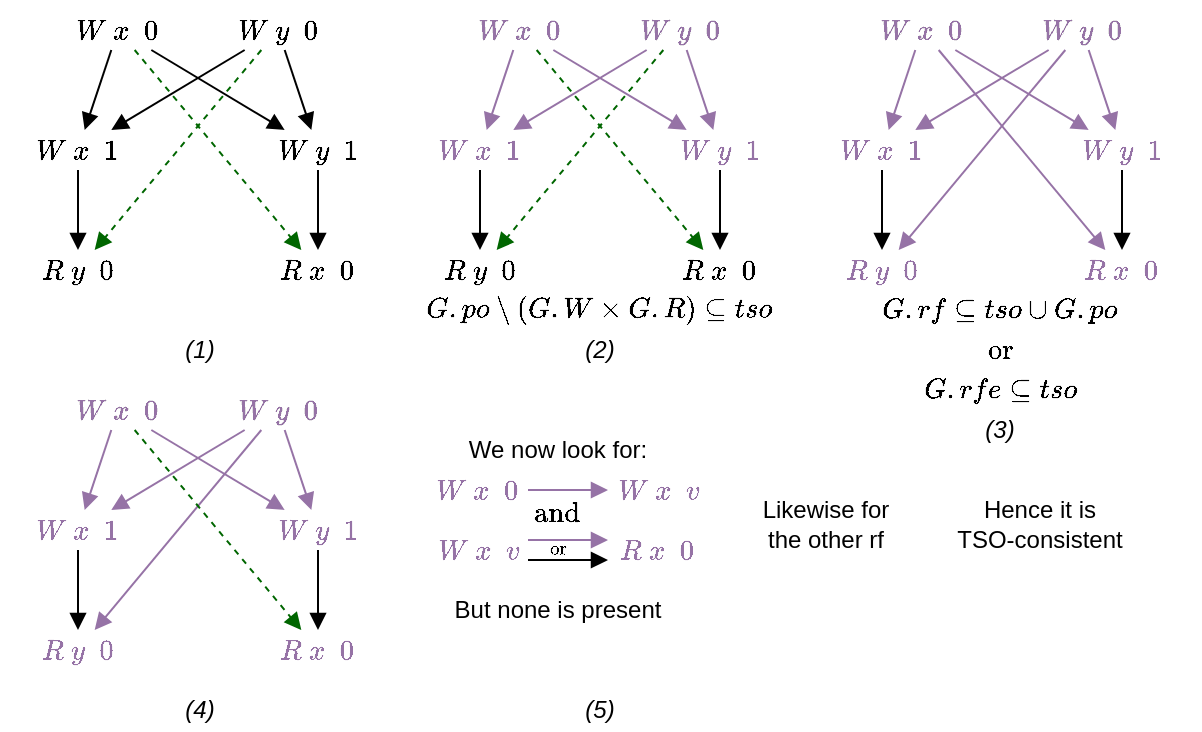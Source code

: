 <mxfile version="20.3.0" type="device"><diagram id="5zwYHTSgNgU4PQ5h-JAT" name="Page-1"><mxGraphModel dx="1015" dy="493" grid="1" gridSize="10" guides="1" tooltips="1" connect="1" arrows="1" fold="1" page="1" pageScale="1" pageWidth="827" pageHeight="1169" math="1" shadow="0"><root><mxCell id="0"/><mxCell id="1" parent="0"/><mxCell id="1KZ1NoAIOrVwZC7V5buW-1" style="rounded=0;orthogonalLoop=1;jettySize=auto;html=1;endArrow=block;endFill=1;" parent="1" source="1KZ1NoAIOrVwZC7V5buW-3" target="1KZ1NoAIOrVwZC7V5buW-10" edge="1"><mxGeometry relative="1" as="geometry"/></mxCell><mxCell id="1KZ1NoAIOrVwZC7V5buW-2" style="edgeStyle=none;rounded=0;orthogonalLoop=1;jettySize=auto;html=1;endArrow=block;endFill=1;" parent="1" source="1KZ1NoAIOrVwZC7V5buW-3" target="1KZ1NoAIOrVwZC7V5buW-12" edge="1"><mxGeometry relative="1" as="geometry"/></mxCell><mxCell id="1KZ1NoAIOrVwZC7V5buW-3" value="$$W \ x \ \ 0$$" style="text;html=1;strokeColor=none;fillColor=none;align=center;verticalAlign=middle;whiteSpace=wrap;rounded=0;" parent="1" vertex="1"><mxGeometry x="34" y="20" width="50" height="20" as="geometry"/></mxCell><mxCell id="1KZ1NoAIOrVwZC7V5buW-4" style="edgeStyle=none;rounded=0;orthogonalLoop=1;jettySize=auto;html=1;endArrow=block;endFill=1;" parent="1" source="1KZ1NoAIOrVwZC7V5buW-7" target="1KZ1NoAIOrVwZC7V5buW-12" edge="1"><mxGeometry relative="1" as="geometry"/></mxCell><mxCell id="1KZ1NoAIOrVwZC7V5buW-5" style="edgeStyle=none;rounded=0;orthogonalLoop=1;jettySize=auto;html=1;endArrow=block;endFill=1;" parent="1" source="1KZ1NoAIOrVwZC7V5buW-7" target="1KZ1NoAIOrVwZC7V5buW-10" edge="1"><mxGeometry relative="1" as="geometry"/></mxCell><mxCell id="1KZ1NoAIOrVwZC7V5buW-6" style="edgeStyle=none;rounded=0;orthogonalLoop=1;jettySize=auto;html=1;strokeColor=#006600;strokeWidth=1;endArrow=block;endFill=1;endSize=6;dashed=1;" parent="1" source="1KZ1NoAIOrVwZC7V5buW-7" target="1KZ1NoAIOrVwZC7V5buW-13" edge="1"><mxGeometry relative="1" as="geometry"/></mxCell><mxCell id="1KZ1NoAIOrVwZC7V5buW-7" value="$$W \ y \ \ 0$$" style="text;html=1;strokeColor=none;fillColor=none;align=center;verticalAlign=middle;whiteSpace=wrap;rounded=0;" parent="1" vertex="1"><mxGeometry x="114" y="20" width="50" height="20" as="geometry"/></mxCell><mxCell id="1KZ1NoAIOrVwZC7V5buW-8" style="edgeStyle=none;rounded=0;orthogonalLoop=1;jettySize=auto;html=1;exitX=0.5;exitY=1;exitDx=0;exitDy=0;endArrow=block;endFill=1;" parent="1" source="1KZ1NoAIOrVwZC7V5buW-10" target="1KZ1NoAIOrVwZC7V5buW-13" edge="1"><mxGeometry relative="1" as="geometry"/></mxCell><mxCell id="1KZ1NoAIOrVwZC7V5buW-9" style="edgeStyle=none;rounded=0;orthogonalLoop=1;jettySize=auto;html=1;strokeColor=#006600;strokeWidth=1;endArrow=block;endFill=1;endSize=6;dashed=1;" parent="1" source="1KZ1NoAIOrVwZC7V5buW-3" target="1KZ1NoAIOrVwZC7V5buW-14" edge="1"><mxGeometry relative="1" as="geometry"/></mxCell><mxCell id="1KZ1NoAIOrVwZC7V5buW-10" value="$$W \ x \ \ 1$$" style="text;html=1;strokeColor=none;fillColor=none;align=center;verticalAlign=middle;whiteSpace=wrap;rounded=0;" parent="1" vertex="1"><mxGeometry x="14" y="80" width="50" height="20" as="geometry"/></mxCell><mxCell id="1KZ1NoAIOrVwZC7V5buW-11" style="edgeStyle=none;rounded=0;orthogonalLoop=1;jettySize=auto;html=1;exitX=0.5;exitY=1;exitDx=0;exitDy=0;endArrow=block;endFill=1;" parent="1" source="1KZ1NoAIOrVwZC7V5buW-12" target="1KZ1NoAIOrVwZC7V5buW-14" edge="1"><mxGeometry relative="1" as="geometry"/></mxCell><mxCell id="1KZ1NoAIOrVwZC7V5buW-12" value="$$W \ y \ \ 1$$" style="text;html=1;strokeColor=none;fillColor=none;align=center;verticalAlign=middle;whiteSpace=wrap;rounded=0;" parent="1" vertex="1"><mxGeometry x="134" y="80" width="50" height="20" as="geometry"/></mxCell><mxCell id="1KZ1NoAIOrVwZC7V5buW-13" value="$$R \ y \ \ 0$$" style="text;html=1;strokeColor=none;fillColor=none;align=center;verticalAlign=middle;whiteSpace=wrap;rounded=0;" parent="1" vertex="1"><mxGeometry x="14" y="140" width="50" height="20" as="geometry"/></mxCell><mxCell id="1KZ1NoAIOrVwZC7V5buW-14" value="$$R \ x \ \ 0$$" style="text;html=1;strokeColor=none;fillColor=none;align=center;verticalAlign=middle;whiteSpace=wrap;rounded=0;" parent="1" vertex="1"><mxGeometry x="134" y="140" width="50" height="20" as="geometry"/></mxCell><mxCell id="1KZ1NoAIOrVwZC7V5buW-16" style="rounded=0;orthogonalLoop=1;jettySize=auto;html=1;endArrow=block;endFill=1;strokeColor=#9673A6;" parent="1" source="1KZ1NoAIOrVwZC7V5buW-18" target="1KZ1NoAIOrVwZC7V5buW-25" edge="1"><mxGeometry relative="1" as="geometry"/></mxCell><mxCell id="1KZ1NoAIOrVwZC7V5buW-17" style="edgeStyle=none;rounded=0;orthogonalLoop=1;jettySize=auto;html=1;endArrow=block;endFill=1;strokeColor=#9673A6;" parent="1" source="1KZ1NoAIOrVwZC7V5buW-18" target="1KZ1NoAIOrVwZC7V5buW-27" edge="1"><mxGeometry relative="1" as="geometry"/></mxCell><mxCell id="1KZ1NoAIOrVwZC7V5buW-18" value="$$W \ x \ \ 0$$" style="text;html=1;strokeColor=none;fillColor=none;align=center;verticalAlign=middle;whiteSpace=wrap;rounded=0;" parent="1" vertex="1"><mxGeometry x="235" y="20" width="50" height="20" as="geometry"/></mxCell><mxCell id="1KZ1NoAIOrVwZC7V5buW-19" style="edgeStyle=none;rounded=0;orthogonalLoop=1;jettySize=auto;html=1;endArrow=block;endFill=1;strokeColor=#9673A6;" parent="1" source="1KZ1NoAIOrVwZC7V5buW-22" target="1KZ1NoAIOrVwZC7V5buW-27" edge="1"><mxGeometry relative="1" as="geometry"/></mxCell><mxCell id="1KZ1NoAIOrVwZC7V5buW-20" style="edgeStyle=none;rounded=0;orthogonalLoop=1;jettySize=auto;html=1;endArrow=block;endFill=1;strokeColor=#9673A6;" parent="1" source="1KZ1NoAIOrVwZC7V5buW-22" target="1KZ1NoAIOrVwZC7V5buW-25" edge="1"><mxGeometry relative="1" as="geometry"/></mxCell><mxCell id="1KZ1NoAIOrVwZC7V5buW-21" style="edgeStyle=none;rounded=0;orthogonalLoop=1;jettySize=auto;html=1;strokeColor=#006600;strokeWidth=1;endArrow=block;endFill=1;endSize=6;dashed=1;" parent="1" source="1KZ1NoAIOrVwZC7V5buW-22" target="1KZ1NoAIOrVwZC7V5buW-28" edge="1"><mxGeometry relative="1" as="geometry"/></mxCell><mxCell id="1KZ1NoAIOrVwZC7V5buW-22" value="$$W \ y \ \ 0$$" style="text;html=1;strokeColor=none;fillColor=none;align=center;verticalAlign=middle;whiteSpace=wrap;rounded=0;" parent="1" vertex="1"><mxGeometry x="315" y="20" width="50" height="20" as="geometry"/></mxCell><mxCell id="1KZ1NoAIOrVwZC7V5buW-23" style="edgeStyle=none;rounded=0;orthogonalLoop=1;jettySize=auto;html=1;exitX=0.5;exitY=1;exitDx=0;exitDy=0;endArrow=block;endFill=1;" parent="1" source="1KZ1NoAIOrVwZC7V5buW-25" target="1KZ1NoAIOrVwZC7V5buW-28" edge="1"><mxGeometry relative="1" as="geometry"/></mxCell><mxCell id="1KZ1NoAIOrVwZC7V5buW-24" style="edgeStyle=none;rounded=0;orthogonalLoop=1;jettySize=auto;html=1;strokeColor=#006600;strokeWidth=1;endArrow=block;endFill=1;endSize=6;dashed=1;" parent="1" source="1KZ1NoAIOrVwZC7V5buW-18" target="1KZ1NoAIOrVwZC7V5buW-29" edge="1"><mxGeometry relative="1" as="geometry"/></mxCell><mxCell id="1KZ1NoAIOrVwZC7V5buW-25" value="$$W \ x \ \ 1$$" style="text;html=1;strokeColor=none;fillColor=none;align=center;verticalAlign=middle;whiteSpace=wrap;rounded=0;fontColor=#9673A6;" parent="1" vertex="1"><mxGeometry x="215" y="80" width="50" height="20" as="geometry"/></mxCell><mxCell id="1KZ1NoAIOrVwZC7V5buW-26" style="edgeStyle=none;rounded=0;orthogonalLoop=1;jettySize=auto;html=1;exitX=0.5;exitY=1;exitDx=0;exitDy=0;endArrow=block;endFill=1;" parent="1" source="1KZ1NoAIOrVwZC7V5buW-27" target="1KZ1NoAIOrVwZC7V5buW-29" edge="1"><mxGeometry relative="1" as="geometry"/></mxCell><mxCell id="1KZ1NoAIOrVwZC7V5buW-27" value="$$W \ y \ \ 1$$" style="text;html=1;strokeColor=none;fillColor=none;align=center;verticalAlign=middle;whiteSpace=wrap;rounded=0;fontColor=#9673A6;" parent="1" vertex="1"><mxGeometry x="335" y="80" width="50" height="20" as="geometry"/></mxCell><mxCell id="1KZ1NoAIOrVwZC7V5buW-28" value="$$R \ y \ \ 0$$" style="text;html=1;strokeColor=none;fillColor=none;align=center;verticalAlign=middle;whiteSpace=wrap;rounded=0;" parent="1" vertex="1"><mxGeometry x="215" y="140" width="50" height="20" as="geometry"/></mxCell><mxCell id="1KZ1NoAIOrVwZC7V5buW-29" value="$$R \ x \ \ 0$$" style="text;html=1;strokeColor=none;fillColor=none;align=center;verticalAlign=middle;whiteSpace=wrap;rounded=0;" parent="1" vertex="1"><mxGeometry x="335" y="140" width="50" height="20" as="geometry"/></mxCell><mxCell id="1KZ1NoAIOrVwZC7V5buW-30" value="$$W \ x \ \ 0$$" style="text;html=1;strokeColor=none;fillColor=none;align=center;verticalAlign=middle;whiteSpace=wrap;rounded=0;fontColor=#9673A6;" parent="1" vertex="1"><mxGeometry x="235" y="20" width="50" height="20" as="geometry"/></mxCell><mxCell id="1KZ1NoAIOrVwZC7V5buW-31" value="$$W \ y \ \ 0$$" style="text;html=1;strokeColor=none;fillColor=none;align=center;verticalAlign=middle;whiteSpace=wrap;rounded=0;fontColor=#9673A6;" parent="1" vertex="1"><mxGeometry x="315" y="20" width="50" height="20" as="geometry"/></mxCell><mxCell id="1KZ1NoAIOrVwZC7V5buW-32" value="$$G.po \setminus (G.W \times G.R) \subseteq tso$$" style="text;html=1;strokeColor=none;fillColor=none;align=center;verticalAlign=middle;whiteSpace=wrap;rounded=0;" parent="1" vertex="1"><mxGeometry x="200" y="160" width="200" height="20" as="geometry"/></mxCell><mxCell id="1KZ1NoAIOrVwZC7V5buW-33" style="rounded=0;orthogonalLoop=1;jettySize=auto;html=1;endArrow=block;endFill=1;strokeColor=#9673A6;" parent="1" source="1KZ1NoAIOrVwZC7V5buW-35" target="1KZ1NoAIOrVwZC7V5buW-42" edge="1"><mxGeometry relative="1" as="geometry"/></mxCell><mxCell id="1KZ1NoAIOrVwZC7V5buW-34" style="edgeStyle=none;rounded=0;orthogonalLoop=1;jettySize=auto;html=1;endArrow=block;endFill=1;strokeColor=#9673A6;" parent="1" source="1KZ1NoAIOrVwZC7V5buW-35" target="1KZ1NoAIOrVwZC7V5buW-44" edge="1"><mxGeometry relative="1" as="geometry"/></mxCell><mxCell id="1KZ1NoAIOrVwZC7V5buW-35" value="$$W \ x \ \ 0$$" style="text;html=1;strokeColor=none;fillColor=none;align=center;verticalAlign=middle;whiteSpace=wrap;rounded=0;" parent="1" vertex="1"><mxGeometry x="436" y="20" width="50" height="20" as="geometry"/></mxCell><mxCell id="1KZ1NoAIOrVwZC7V5buW-36" style="edgeStyle=none;rounded=0;orthogonalLoop=1;jettySize=auto;html=1;endArrow=block;endFill=1;strokeColor=#9673A6;" parent="1" source="1KZ1NoAIOrVwZC7V5buW-39" target="1KZ1NoAIOrVwZC7V5buW-44" edge="1"><mxGeometry relative="1" as="geometry"/></mxCell><mxCell id="1KZ1NoAIOrVwZC7V5buW-37" style="edgeStyle=none;rounded=0;orthogonalLoop=1;jettySize=auto;html=1;endArrow=block;endFill=1;strokeColor=#9673A6;" parent="1" source="1KZ1NoAIOrVwZC7V5buW-39" target="1KZ1NoAIOrVwZC7V5buW-42" edge="1"><mxGeometry relative="1" as="geometry"/></mxCell><mxCell id="1KZ1NoAIOrVwZC7V5buW-38" style="edgeStyle=none;rounded=0;orthogonalLoop=1;jettySize=auto;html=1;strokeColor=#9673A6;strokeWidth=1;endArrow=block;endFill=1;endSize=6;" parent="1" source="1KZ1NoAIOrVwZC7V5buW-39" target="1KZ1NoAIOrVwZC7V5buW-45" edge="1"><mxGeometry relative="1" as="geometry"/></mxCell><mxCell id="1KZ1NoAIOrVwZC7V5buW-39" value="$$W \ y \ \ 0$$" style="text;html=1;strokeColor=none;fillColor=none;align=center;verticalAlign=middle;whiteSpace=wrap;rounded=0;" parent="1" vertex="1"><mxGeometry x="516" y="20" width="50" height="20" as="geometry"/></mxCell><mxCell id="1KZ1NoAIOrVwZC7V5buW-41" style="edgeStyle=none;rounded=0;orthogonalLoop=1;jettySize=auto;html=1;strokeColor=#9673A6;strokeWidth=1;endArrow=block;endFill=1;endSize=6;" parent="1" source="1KZ1NoAIOrVwZC7V5buW-35" target="1KZ1NoAIOrVwZC7V5buW-46" edge="1"><mxGeometry relative="1" as="geometry"/></mxCell><mxCell id="1KZ1NoAIOrVwZC7V5buW-42" value="$$W \ x \ \ 1$$" style="text;html=1;strokeColor=none;fillColor=none;align=center;verticalAlign=middle;whiteSpace=wrap;rounded=0;fontColor=#9673A6;" parent="1" vertex="1"><mxGeometry x="416" y="80" width="50" height="20" as="geometry"/></mxCell><mxCell id="1KZ1NoAIOrVwZC7V5buW-44" value="$$W \ y \ \ 1$$" style="text;html=1;strokeColor=none;fillColor=none;align=center;verticalAlign=middle;whiteSpace=wrap;rounded=0;fontColor=#9673A6;" parent="1" vertex="1"><mxGeometry x="536" y="80" width="50" height="20" as="geometry"/></mxCell><mxCell id="1KZ1NoAIOrVwZC7V5buW-45" value="$$R \ y \ \ 0$$" style="text;html=1;strokeColor=none;fillColor=none;align=center;verticalAlign=middle;whiteSpace=wrap;rounded=0;fontColor=#9673A6;" parent="1" vertex="1"><mxGeometry x="416" y="140" width="50" height="20" as="geometry"/></mxCell><mxCell id="1KZ1NoAIOrVwZC7V5buW-46" value="$$R \ x \ \ 0$$" style="text;html=1;strokeColor=none;fillColor=none;align=center;verticalAlign=middle;whiteSpace=wrap;rounded=0;fontColor=#9673A6;" parent="1" vertex="1"><mxGeometry x="536" y="140" width="50" height="20" as="geometry"/></mxCell><mxCell id="1KZ1NoAIOrVwZC7V5buW-47" value="$$W \ x \ \ 0$$" style="text;html=1;strokeColor=none;fillColor=none;align=center;verticalAlign=middle;whiteSpace=wrap;rounded=0;fontColor=#9673A6;" parent="1" vertex="1"><mxGeometry x="436" y="20" width="50" height="20" as="geometry"/></mxCell><mxCell id="1KZ1NoAIOrVwZC7V5buW-48" value="$$W \ y \ \ 0$$" style="text;html=1;strokeColor=none;fillColor=none;align=center;verticalAlign=middle;whiteSpace=wrap;rounded=0;fontColor=#9673A6;" parent="1" vertex="1"><mxGeometry x="516" y="20" width="50" height="20" as="geometry"/></mxCell><mxCell id="1KZ1NoAIOrVwZC7V5buW-67" style="edgeStyle=none;rounded=0;orthogonalLoop=1;jettySize=auto;html=1;exitX=0.5;exitY=1;exitDx=0;exitDy=0;endArrow=block;endFill=1;entryX=0.5;entryY=0;entryDx=0;entryDy=0;" parent="1" source="1KZ1NoAIOrVwZC7V5buW-42" target="1KZ1NoAIOrVwZC7V5buW-45" edge="1"><mxGeometry relative="1" as="geometry"><mxPoint x="371" y="110" as="sourcePoint"/><mxPoint x="371" y="150" as="targetPoint"/></mxGeometry></mxCell><mxCell id="1KZ1NoAIOrVwZC7V5buW-68" style="edgeStyle=none;rounded=0;orthogonalLoop=1;jettySize=auto;html=1;exitX=0.5;exitY=1;exitDx=0;exitDy=0;endArrow=block;endFill=1;entryX=0.5;entryY=0;entryDx=0;entryDy=0;" parent="1" source="1KZ1NoAIOrVwZC7V5buW-44" target="1KZ1NoAIOrVwZC7V5buW-46" edge="1"><mxGeometry relative="1" as="geometry"><mxPoint x="451" y="110" as="sourcePoint"/><mxPoint x="451" y="150" as="targetPoint"/></mxGeometry></mxCell><mxCell id="1KZ1NoAIOrVwZC7V5buW-69" style="rounded=0;orthogonalLoop=1;jettySize=auto;html=1;endArrow=block;endFill=1;strokeColor=#9673A6;" parent="1" source="1KZ1NoAIOrVwZC7V5buW-71" target="1KZ1NoAIOrVwZC7V5buW-77" edge="1"><mxGeometry relative="1" as="geometry"/></mxCell><mxCell id="1KZ1NoAIOrVwZC7V5buW-70" style="edgeStyle=none;rounded=0;orthogonalLoop=1;jettySize=auto;html=1;endArrow=block;endFill=1;strokeColor=#9673A6;" parent="1" source="1KZ1NoAIOrVwZC7V5buW-71" target="1KZ1NoAIOrVwZC7V5buW-78" edge="1"><mxGeometry relative="1" as="geometry"/></mxCell><mxCell id="1KZ1NoAIOrVwZC7V5buW-71" value="$$W \ x \ \ 0$$" style="text;html=1;strokeColor=none;fillColor=none;align=center;verticalAlign=middle;whiteSpace=wrap;rounded=0;" parent="1" vertex="1"><mxGeometry x="34" y="210" width="50" height="20" as="geometry"/></mxCell><mxCell id="1KZ1NoAIOrVwZC7V5buW-72" style="edgeStyle=none;rounded=0;orthogonalLoop=1;jettySize=auto;html=1;endArrow=block;endFill=1;strokeColor=#9673A6;" parent="1" source="1KZ1NoAIOrVwZC7V5buW-75" target="1KZ1NoAIOrVwZC7V5buW-78" edge="1"><mxGeometry relative="1" as="geometry"/></mxCell><mxCell id="1KZ1NoAIOrVwZC7V5buW-73" style="edgeStyle=none;rounded=0;orthogonalLoop=1;jettySize=auto;html=1;endArrow=block;endFill=1;strokeColor=#9673A6;" parent="1" source="1KZ1NoAIOrVwZC7V5buW-75" target="1KZ1NoAIOrVwZC7V5buW-77" edge="1"><mxGeometry relative="1" as="geometry"/></mxCell><mxCell id="1KZ1NoAIOrVwZC7V5buW-74" style="edgeStyle=none;rounded=0;orthogonalLoop=1;jettySize=auto;html=1;strokeColor=#9673A6;strokeWidth=1;endArrow=block;endFill=1;endSize=6;" parent="1" source="1KZ1NoAIOrVwZC7V5buW-75" target="1KZ1NoAIOrVwZC7V5buW-79" edge="1"><mxGeometry relative="1" as="geometry"/></mxCell><mxCell id="1KZ1NoAIOrVwZC7V5buW-75" value="$$W \ y \ \ 0$$" style="text;html=1;strokeColor=none;fillColor=none;align=center;verticalAlign=middle;whiteSpace=wrap;rounded=0;" parent="1" vertex="1"><mxGeometry x="114" y="210" width="50" height="20" as="geometry"/></mxCell><mxCell id="1KZ1NoAIOrVwZC7V5buW-76" style="edgeStyle=none;rounded=0;orthogonalLoop=1;jettySize=auto;html=1;strokeColor=#006600;strokeWidth=1;endArrow=block;endFill=1;endSize=6;dashed=1;" parent="1" source="1KZ1NoAIOrVwZC7V5buW-71" target="1KZ1NoAIOrVwZC7V5buW-80" edge="1"><mxGeometry relative="1" as="geometry"/></mxCell><mxCell id="1KZ1NoAIOrVwZC7V5buW-77" value="$$W \ x \ \ 1$$" style="text;html=1;strokeColor=none;fillColor=none;align=center;verticalAlign=middle;whiteSpace=wrap;rounded=0;fontColor=#9673A6;" parent="1" vertex="1"><mxGeometry x="14" y="270" width="50" height="20" as="geometry"/></mxCell><mxCell id="1KZ1NoAIOrVwZC7V5buW-78" value="$$W \ y \ \ 1$$" style="text;html=1;strokeColor=none;fillColor=none;align=center;verticalAlign=middle;whiteSpace=wrap;rounded=0;fontColor=#9673A6;" parent="1" vertex="1"><mxGeometry x="134" y="270" width="50" height="20" as="geometry"/></mxCell><mxCell id="1KZ1NoAIOrVwZC7V5buW-79" value="$$R \ y \ \ 0$$" style="text;html=1;strokeColor=none;fillColor=none;align=center;verticalAlign=middle;whiteSpace=wrap;rounded=0;fontColor=#9673A6;" parent="1" vertex="1"><mxGeometry x="14" y="330" width="50" height="20" as="geometry"/></mxCell><mxCell id="1KZ1NoAIOrVwZC7V5buW-80" value="$$R \ x \ \ 0$$" style="text;html=1;strokeColor=none;fillColor=none;align=center;verticalAlign=middle;whiteSpace=wrap;rounded=0;fontColor=#9673A6;" parent="1" vertex="1"><mxGeometry x="134" y="330" width="50" height="20" as="geometry"/></mxCell><mxCell id="1KZ1NoAIOrVwZC7V5buW-81" value="$$W \ x \ \ 0$$" style="text;html=1;strokeColor=none;fillColor=none;align=center;verticalAlign=middle;whiteSpace=wrap;rounded=0;fontColor=#9673A6;" parent="1" vertex="1"><mxGeometry x="34" y="210" width="50" height="20" as="geometry"/></mxCell><mxCell id="1KZ1NoAIOrVwZC7V5buW-82" value="$$W \ y \ \ 0$$" style="text;html=1;strokeColor=none;fillColor=none;align=center;verticalAlign=middle;whiteSpace=wrap;rounded=0;fontColor=#9673A6;" parent="1" vertex="1"><mxGeometry x="114" y="210" width="50" height="20" as="geometry"/></mxCell><mxCell id="1KZ1NoAIOrVwZC7V5buW-83" style="edgeStyle=none;rounded=0;orthogonalLoop=1;jettySize=auto;html=1;exitX=0.5;exitY=1;exitDx=0;exitDy=0;endArrow=block;endFill=1;entryX=0.5;entryY=0;entryDx=0;entryDy=0;" parent="1" source="1KZ1NoAIOrVwZC7V5buW-77" target="1KZ1NoAIOrVwZC7V5buW-79" edge="1"><mxGeometry relative="1" as="geometry"><mxPoint x="-31" y="300" as="sourcePoint"/><mxPoint x="-31" y="340" as="targetPoint"/></mxGeometry></mxCell><mxCell id="1KZ1NoAIOrVwZC7V5buW-84" style="edgeStyle=none;rounded=0;orthogonalLoop=1;jettySize=auto;html=1;exitX=0.5;exitY=1;exitDx=0;exitDy=0;endArrow=block;endFill=1;entryX=0.5;entryY=0;entryDx=0;entryDy=0;" parent="1" source="1KZ1NoAIOrVwZC7V5buW-78" target="1KZ1NoAIOrVwZC7V5buW-80" edge="1"><mxGeometry relative="1" as="geometry"><mxPoint x="49" y="300" as="sourcePoint"/><mxPoint x="49" y="340" as="targetPoint"/></mxGeometry></mxCell><mxCell id="1KZ1NoAIOrVwZC7V5buW-85" value="We now look for:" style="text;html=1;strokeColor=none;fillColor=none;align=center;verticalAlign=middle;whiteSpace=wrap;rounded=0;fontColor=#000000;" parent="1" vertex="1"><mxGeometry x="224" y="230" width="110" height="20" as="geometry"/></mxCell><mxCell id="1KZ1NoAIOrVwZC7V5buW-86" value="$$W \ x \ \ 0$$" style="text;html=1;strokeColor=none;fillColor=none;align=center;verticalAlign=middle;whiteSpace=wrap;rounded=0;fontColor=#9673A6;" parent="1" vertex="1"><mxGeometry x="214" y="250" width="50" height="20" as="geometry"/></mxCell><mxCell id="1KZ1NoAIOrVwZC7V5buW-88" style="edgeStyle=none;rounded=0;orthogonalLoop=1;jettySize=auto;html=1;endArrow=block;endFill=1;strokeColor=#9673A6;exitX=1;exitY=0.5;exitDx=0;exitDy=0;entryX=0;entryY=0.5;entryDx=0;entryDy=0;" parent="1" source="1KZ1NoAIOrVwZC7V5buW-86" edge="1"><mxGeometry relative="1" as="geometry"><mxPoint x="85.667" y="230" as="sourcePoint"/><mxPoint x="304" y="260" as="targetPoint"/></mxGeometry></mxCell><mxCell id="1KZ1NoAIOrVwZC7V5buW-91" value="$$R \ x \ \ 0$$" style="text;html=1;strokeColor=none;fillColor=none;align=center;verticalAlign=middle;whiteSpace=wrap;rounded=0;fontColor=#9673A6;" parent="1" vertex="1"><mxGeometry x="304" y="280" width="50" height="20" as="geometry"/></mxCell><mxCell id="1KZ1NoAIOrVwZC7V5buW-92" style="edgeStyle=none;rounded=0;orthogonalLoop=1;jettySize=auto;html=1;endArrow=block;endFill=1;strokeColor=#9673A6;exitX=0;exitY=0.25;exitDx=0;exitDy=0;entryX=0;entryY=0.25;entryDx=0;entryDy=0;" parent="1" source="1KZ1NoAIOrVwZC7V5buW-94" target="1KZ1NoAIOrVwZC7V5buW-91" edge="1"><mxGeometry relative="1" as="geometry"><mxPoint x="264" y="279.71" as="sourcePoint"/><mxPoint x="294" y="279.71" as="targetPoint"/></mxGeometry></mxCell><mxCell id="1KZ1NoAIOrVwZC7V5buW-93" style="edgeStyle=none;rounded=0;orthogonalLoop=1;jettySize=auto;html=1;endArrow=block;endFill=1;strokeColor=#000000;entryX=0;entryY=0.75;entryDx=0;entryDy=0;exitX=0;exitY=0.75;exitDx=0;exitDy=0;" parent="1" source="1KZ1NoAIOrVwZC7V5buW-94" target="1KZ1NoAIOrVwZC7V5buW-91" edge="1"><mxGeometry relative="1" as="geometry"><mxPoint x="264" y="300" as="sourcePoint"/><mxPoint x="294" y="289.43" as="targetPoint"/></mxGeometry></mxCell><mxCell id="1KZ1NoAIOrVwZC7V5buW-94" value="$$\text{or}$$" style="text;html=1;strokeColor=none;fillColor=none;align=center;verticalAlign=middle;whiteSpace=wrap;rounded=0;fontColor=#000000;fontSize=8;" parent="1" vertex="1"><mxGeometry x="264" y="280" width="30" height="20" as="geometry"/></mxCell><mxCell id="1KZ1NoAIOrVwZC7V5buW-95" value="$$\text{and}$$" style="text;html=1;strokeColor=none;fillColor=none;align=center;verticalAlign=middle;whiteSpace=wrap;rounded=0;fontColor=#000000;fontSize=12;" parent="1" vertex="1"><mxGeometry x="264" y="257" width="30" height="30" as="geometry"/></mxCell><mxCell id="1KZ1NoAIOrVwZC7V5buW-96" value="$$W \ x \ \ v$$" style="text;html=1;strokeColor=none;fillColor=none;align=center;verticalAlign=middle;whiteSpace=wrap;rounded=0;fontColor=#9673A6;" parent="1" vertex="1"><mxGeometry x="304" y="250" width="50" height="20" as="geometry"/></mxCell><mxCell id="1KZ1NoAIOrVwZC7V5buW-97" value="$$W \ x \ \ v$$" style="text;html=1;strokeColor=none;fillColor=none;align=center;verticalAlign=middle;whiteSpace=wrap;rounded=0;fontColor=#9673A6;" parent="1" vertex="1"><mxGeometry x="214" y="280" width="50" height="20" as="geometry"/></mxCell><mxCell id="1KZ1NoAIOrVwZC7V5buW-98" value="But none is present" style="text;html=1;strokeColor=none;fillColor=none;align=center;verticalAlign=middle;whiteSpace=wrap;rounded=0;fontColor=#000000;" parent="1" vertex="1"><mxGeometry x="224" y="310" width="110" height="20" as="geometry"/></mxCell><mxCell id="1KZ1NoAIOrVwZC7V5buW-99" value="" style="group" parent="1" vertex="1" connectable="0"><mxGeometry x="400" y="160" width="200" height="80" as="geometry"/></mxCell><mxCell id="1KZ1NoAIOrVwZC7V5buW-49" value="$$G.rf \subseteq tso \cup G.po$$" style="text;html=1;strokeColor=none;fillColor=none;align=center;verticalAlign=middle;whiteSpace=wrap;rounded=0;" parent="1KZ1NoAIOrVwZC7V5buW-99" vertex="1"><mxGeometry width="200" height="20" as="geometry"/></mxCell><mxCell id="1KZ1NoAIOrVwZC7V5buW-50" value="$$G.rfe \subseteq tso $$" style="text;html=1;strokeColor=none;fillColor=none;align=center;verticalAlign=middle;whiteSpace=wrap;rounded=0;" parent="1KZ1NoAIOrVwZC7V5buW-99" vertex="1"><mxGeometry y="40" width="200" height="20" as="geometry"/></mxCell><mxCell id="1KZ1NoAIOrVwZC7V5buW-51" value="$$\text{or}$$" style="text;html=1;strokeColor=none;fillColor=none;align=center;verticalAlign=middle;whiteSpace=wrap;rounded=0;" parent="1KZ1NoAIOrVwZC7V5buW-99" vertex="1"><mxGeometry y="20" width="200" height="20" as="geometry"/></mxCell><mxCell id="rWaAiHzeICmxV-D6Jm7A-3" value="(3)" style="text;html=1;strokeColor=none;fillColor=none;align=center;verticalAlign=middle;whiteSpace=wrap;rounded=0;fontColor=#000000;fontStyle=2" vertex="1" parent="1KZ1NoAIOrVwZC7V5buW-99"><mxGeometry y="60" width="200" height="20" as="geometry"/></mxCell><mxCell id="1KZ1NoAIOrVwZC7V5buW-100" value="Likewise for the other rf" style="text;html=1;strokeColor=none;fillColor=none;align=center;verticalAlign=middle;whiteSpace=wrap;rounded=0;fontColor=#000000;" parent="1" vertex="1"><mxGeometry x="371" y="257" width="84" height="40" as="geometry"/></mxCell><mxCell id="1KZ1NoAIOrVwZC7V5buW-117" value="Hence it is &lt;br&gt;TSO-consistent" style="text;html=1;strokeColor=none;fillColor=none;align=center;verticalAlign=middle;whiteSpace=wrap;rounded=0;fontColor=#000000;" parent="1" vertex="1"><mxGeometry x="466" y="257" width="108" height="40" as="geometry"/></mxCell><mxCell id="rWaAiHzeICmxV-D6Jm7A-1" value="(1)" style="text;html=1;strokeColor=none;fillColor=none;align=center;verticalAlign=middle;whiteSpace=wrap;rounded=0;fontColor=#000000;fontStyle=2" vertex="1" parent="1"><mxGeometry y="180" width="200" height="20" as="geometry"/></mxCell><mxCell id="rWaAiHzeICmxV-D6Jm7A-2" value="(2)" style="text;html=1;strokeColor=none;fillColor=none;align=center;verticalAlign=middle;whiteSpace=wrap;rounded=0;fontColor=#000000;fontStyle=2" vertex="1" parent="1"><mxGeometry x="200" y="180" width="200" height="20" as="geometry"/></mxCell><mxCell id="rWaAiHzeICmxV-D6Jm7A-9" value="(4)" style="text;html=1;strokeColor=none;fillColor=none;align=center;verticalAlign=middle;whiteSpace=wrap;rounded=0;fontColor=#000000;fontStyle=2" vertex="1" parent="1"><mxGeometry y="360" width="200" height="20" as="geometry"/></mxCell><mxCell id="rWaAiHzeICmxV-D6Jm7A-10" value="(5)" style="text;html=1;strokeColor=none;fillColor=none;align=center;verticalAlign=middle;whiteSpace=wrap;rounded=0;fontColor=#000000;fontStyle=2" vertex="1" parent="1"><mxGeometry x="200" y="360" width="200" height="20" as="geometry"/></mxCell></root></mxGraphModel></diagram></mxfile>